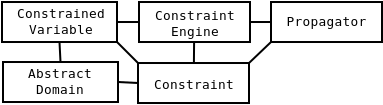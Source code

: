 <?xml version="1.0"?>
<dia:diagram xmlns:dia="http://www.lysator.liu.se/~alla/dia/">
  <dia:layer name="Background" visible="true">
    <dia:object type="Standard - Line" version="0" id="O0">
      <dia:attribute name="obj_pos">
        <dia:point val="13.775,10.05"/>
      </dia:attribute>
      <dia:attribute name="obj_bb">
        <dia:rectangle val="13.675,10;13.825,15.15"/>
      </dia:attribute>
      <dia:attribute name="conn_endpoints">
        <dia:point val="13.775,10.05"/>
        <dia:point val="13.725,15.1"/>
      </dia:attribute>
      <dia:attribute name="numcp">
        <dia:int val="1"/>
      </dia:attribute>
      <dia:connections>
        <dia:connection handle="0" to="O5" connection="1"/>
        <dia:connection handle="1" to="O7" connection="6"/>
      </dia:connections>
    </dia:object>
    <dia:object type="Standard - Line" version="0" id="O1">
      <dia:attribute name="obj_pos">
        <dia:point val="9.9,11.05"/>
      </dia:attribute>
      <dia:attribute name="obj_bb">
        <dia:rectangle val="9.85,11;11.05,11.1"/>
      </dia:attribute>
      <dia:attribute name="conn_endpoints">
        <dia:point val="9.9,11.05"/>
        <dia:point val="11,11.05"/>
      </dia:attribute>
      <dia:attribute name="numcp">
        <dia:int val="1"/>
      </dia:attribute>
      <dia:connections>
        <dia:connection handle="0" to="O9" connection="4"/>
        <dia:connection handle="1" to="O5" connection="3"/>
      </dia:connections>
    </dia:object>
    <dia:object type="Standard - Line" version="0" id="O2">
      <dia:attribute name="obj_pos">
        <dia:point val="16.55,11.05"/>
      </dia:attribute>
      <dia:attribute name="obj_bb">
        <dia:rectangle val="16.5,11;17.65,11.1"/>
      </dia:attribute>
      <dia:attribute name="conn_endpoints">
        <dia:point val="16.55,11.05"/>
        <dia:point val="17.6,11.05"/>
      </dia:attribute>
      <dia:attribute name="numcp">
        <dia:int val="1"/>
      </dia:attribute>
      <dia:connections>
        <dia:connection handle="0" to="O5" connection="4"/>
        <dia:connection handle="1" to="O3" connection="3"/>
      </dia:connections>
    </dia:object>
    <dia:group>
      <dia:object type="Standard - Box" version="0" id="O3">
        <dia:attribute name="obj_pos">
          <dia:point val="17.6,10.05"/>
        </dia:attribute>
        <dia:attribute name="obj_bb">
          <dia:rectangle val="17.55,10;23.2,12.1"/>
        </dia:attribute>
        <dia:attribute name="elem_corner">
          <dia:point val="17.6,10.05"/>
        </dia:attribute>
        <dia:attribute name="elem_width">
          <dia:real val="5.55"/>
        </dia:attribute>
        <dia:attribute name="elem_height">
          <dia:real val="2"/>
        </dia:attribute>
        <dia:attribute name="show_background">
          <dia:boolean val="true"/>
        </dia:attribute>
      </dia:object>
      <dia:object type="Standard - Text" version="0" id="O4">
        <dia:attribute name="obj_pos">
          <dia:point val="20.3,11.25"/>
        </dia:attribute>
        <dia:attribute name="obj_bb">
          <dia:rectangle val="17.776,10.655;22.824,11.455"/>
        </dia:attribute>
        <dia:attribute name="text">
          <dia:composite type="text">
            <dia:attribute name="string">
              <dia:string>#Propagator#</dia:string>
            </dia:attribute>
            <dia:attribute name="font">
              <dia:font name="Courier"/>
            </dia:attribute>
            <dia:attribute name="height">
              <dia:real val="0.8"/>
            </dia:attribute>
            <dia:attribute name="pos">
              <dia:point val="20.3,11.25"/>
            </dia:attribute>
            <dia:attribute name="color">
              <dia:color val="#000000"/>
            </dia:attribute>
            <dia:attribute name="alignment">
              <dia:enum val="1"/>
            </dia:attribute>
          </dia:composite>
        </dia:attribute>
      </dia:object>
    </dia:group>
    <dia:group>
      <dia:object type="Standard - Box" version="0" id="O5">
        <dia:attribute name="obj_pos">
          <dia:point val="11,10.05"/>
        </dia:attribute>
        <dia:attribute name="obj_bb">
          <dia:rectangle val="10.95,10;16.6,12.1"/>
        </dia:attribute>
        <dia:attribute name="elem_corner">
          <dia:point val="11,10.05"/>
        </dia:attribute>
        <dia:attribute name="elem_width">
          <dia:real val="5.55"/>
        </dia:attribute>
        <dia:attribute name="elem_height">
          <dia:real val="2"/>
        </dia:attribute>
        <dia:attribute name="show_background">
          <dia:boolean val="true"/>
        </dia:attribute>
      </dia:object>
      <dia:object type="Standard - Text" version="0" id="O6">
        <dia:attribute name="obj_pos">
          <dia:point val="13.8,10.95"/>
        </dia:attribute>
        <dia:attribute name="obj_bb">
          <dia:rectangle val="11.226,10.355;16.324,11.955"/>
        </dia:attribute>
        <dia:attribute name="text">
          <dia:composite type="text">
            <dia:attribute name="string">
              <dia:string>#Constraint
Engine#</dia:string>
            </dia:attribute>
            <dia:attribute name="font">
              <dia:font name="Courier"/>
            </dia:attribute>
            <dia:attribute name="height">
              <dia:real val="0.8"/>
            </dia:attribute>
            <dia:attribute name="pos">
              <dia:point val="13.8,10.95"/>
            </dia:attribute>
            <dia:attribute name="color">
              <dia:color val="#000000"/>
            </dia:attribute>
            <dia:attribute name="alignment">
              <dia:enum val="1"/>
            </dia:attribute>
          </dia:composite>
        </dia:attribute>
      </dia:object>
    </dia:group>
    <dia:group>
      <dia:object type="Standard - Box" version="0" id="O7">
        <dia:attribute name="obj_pos">
          <dia:point val="10.95,13.1"/>
        </dia:attribute>
        <dia:attribute name="obj_bb">
          <dia:rectangle val="10.9,13.05;16.55,15.15"/>
        </dia:attribute>
        <dia:attribute name="elem_corner">
          <dia:point val="10.95,13.1"/>
        </dia:attribute>
        <dia:attribute name="elem_width">
          <dia:real val="5.55"/>
        </dia:attribute>
        <dia:attribute name="elem_height">
          <dia:real val="2"/>
        </dia:attribute>
        <dia:attribute name="show_background">
          <dia:boolean val="true"/>
        </dia:attribute>
      </dia:object>
      <dia:object type="Standard - Text" version="0" id="O8">
        <dia:attribute name="obj_pos">
          <dia:point val="13.75,14.4"/>
        </dia:attribute>
        <dia:attribute name="obj_bb">
          <dia:rectangle val="11.226,13.805;16.274,14.605"/>
        </dia:attribute>
        <dia:attribute name="text">
          <dia:composite type="text">
            <dia:attribute name="string">
              <dia:string>#Constraint#</dia:string>
            </dia:attribute>
            <dia:attribute name="font">
              <dia:font name="Courier"/>
            </dia:attribute>
            <dia:attribute name="height">
              <dia:real val="0.8"/>
            </dia:attribute>
            <dia:attribute name="pos">
              <dia:point val="13.75,14.4"/>
            </dia:attribute>
            <dia:attribute name="color">
              <dia:color val="#000000"/>
            </dia:attribute>
            <dia:attribute name="alignment">
              <dia:enum val="1"/>
            </dia:attribute>
          </dia:composite>
        </dia:attribute>
      </dia:object>
    </dia:group>
    <dia:group>
      <dia:object type="Standard - Box" version="0" id="O9">
        <dia:attribute name="obj_pos">
          <dia:point val="4.15,10.05"/>
        </dia:attribute>
        <dia:attribute name="obj_bb">
          <dia:rectangle val="4.1,10;9.95,12.1"/>
        </dia:attribute>
        <dia:attribute name="elem_corner">
          <dia:point val="4.15,10.05"/>
        </dia:attribute>
        <dia:attribute name="elem_width">
          <dia:real val="5.75"/>
        </dia:attribute>
        <dia:attribute name="elem_height">
          <dia:real val="2"/>
        </dia:attribute>
        <dia:attribute name="show_background">
          <dia:boolean val="true"/>
        </dia:attribute>
      </dia:object>
      <dia:object type="Standard - Text" version="0" id="O10">
        <dia:attribute name="obj_pos">
          <dia:point val="7.1,10.85"/>
        </dia:attribute>
        <dia:attribute name="obj_bb">
          <dia:rectangle val="4.334,10.255;9.866,11.855"/>
        </dia:attribute>
        <dia:attribute name="text">
          <dia:composite type="text">
            <dia:attribute name="string">
              <dia:string>#Constrained
Variable#</dia:string>
            </dia:attribute>
            <dia:attribute name="font">
              <dia:font name="Courier"/>
            </dia:attribute>
            <dia:attribute name="height">
              <dia:real val="0.8"/>
            </dia:attribute>
            <dia:attribute name="pos">
              <dia:point val="7.1,10.85"/>
            </dia:attribute>
            <dia:attribute name="color">
              <dia:color val="#000000"/>
            </dia:attribute>
            <dia:attribute name="alignment">
              <dia:enum val="1"/>
            </dia:attribute>
          </dia:composite>
        </dia:attribute>
      </dia:object>
    </dia:group>
    <dia:object type="Standard - Line" version="0" id="O11">
      <dia:attribute name="obj_pos">
        <dia:point val="9.9,12.05"/>
      </dia:attribute>
      <dia:attribute name="obj_bb">
        <dia:rectangle val="9.865,12.015;10.985,13.135"/>
      </dia:attribute>
      <dia:attribute name="conn_endpoints">
        <dia:point val="9.9,12.05"/>
        <dia:point val="10.95,13.1"/>
      </dia:attribute>
      <dia:attribute name="numcp">
        <dia:int val="1"/>
      </dia:attribute>
      <dia:connections>
        <dia:connection handle="0" to="O9" connection="7"/>
        <dia:connection handle="1" to="O7" connection="0"/>
      </dia:connections>
    </dia:object>
    <dia:object type="Standard - Line" version="0" id="O12">
      <dia:attribute name="obj_pos">
        <dia:point val="16.5,13.1"/>
      </dia:attribute>
      <dia:attribute name="obj_bb">
        <dia:rectangle val="16.464,12.014;17.636,13.136"/>
      </dia:attribute>
      <dia:attribute name="conn_endpoints">
        <dia:point val="16.5,13.1"/>
        <dia:point val="17.6,12.05"/>
      </dia:attribute>
      <dia:attribute name="numcp">
        <dia:int val="1"/>
      </dia:attribute>
      <dia:connections>
        <dia:connection handle="0" to="O7" connection="2"/>
        <dia:connection handle="1" to="O3" connection="5"/>
      </dia:connections>
    </dia:object>
    <dia:group>
      <dia:object type="Standard - Box" version="0" id="O13">
        <dia:attribute name="obj_pos">
          <dia:point val="4.2,13.05"/>
        </dia:attribute>
        <dia:attribute name="obj_bb">
          <dia:rectangle val="4.15,13;10,15.1"/>
        </dia:attribute>
        <dia:attribute name="elem_corner">
          <dia:point val="4.2,13.05"/>
        </dia:attribute>
        <dia:attribute name="elem_width">
          <dia:real val="5.75"/>
        </dia:attribute>
        <dia:attribute name="elem_height">
          <dia:real val="2"/>
        </dia:attribute>
        <dia:attribute name="show_background">
          <dia:boolean val="true"/>
        </dia:attribute>
      </dia:object>
      <dia:object type="Standard - Text" version="0" id="O14">
        <dia:attribute name="obj_pos">
          <dia:point val="7.05,13.85"/>
        </dia:attribute>
        <dia:attribute name="obj_bb">
          <dia:rectangle val="5.011,13.255;9.089,14.855"/>
        </dia:attribute>
        <dia:attribute name="text">
          <dia:composite type="text">
            <dia:attribute name="string">
              <dia:string>#Abstract
Domain#</dia:string>
            </dia:attribute>
            <dia:attribute name="font">
              <dia:font name="Courier"/>
            </dia:attribute>
            <dia:attribute name="height">
              <dia:real val="0.8"/>
            </dia:attribute>
            <dia:attribute name="pos">
              <dia:point val="7.05,13.85"/>
            </dia:attribute>
            <dia:attribute name="color">
              <dia:color val="#000000"/>
            </dia:attribute>
            <dia:attribute name="alignment">
              <dia:enum val="1"/>
            </dia:attribute>
          </dia:composite>
        </dia:attribute>
      </dia:object>
    </dia:group>
    <dia:object type="Standard - Line" version="0" id="O15">
      <dia:attribute name="obj_pos">
        <dia:point val="7.025,12.05"/>
      </dia:attribute>
      <dia:attribute name="obj_bb">
        <dia:rectangle val="6.975,12.0;7.125,13.1"/>
      </dia:attribute>
      <dia:attribute name="conn_endpoints">
        <dia:point val="7.025,12.05"/>
        <dia:point val="7.075,13.05"/>
      </dia:attribute>
      <dia:attribute name="numcp">
        <dia:int val="1"/>
      </dia:attribute>
      <dia:connections>
        <dia:connection handle="0" to="O9" connection="6"/>
        <dia:connection handle="1" to="O13" connection="1"/>
      </dia:connections>
    </dia:object>
    <dia:object type="Standard - Line" version="0" id="O16">
      <dia:attribute name="obj_pos">
        <dia:point val="9.95,14.05"/>
      </dia:attribute>
      <dia:attribute name="obj_bb">
        <dia:rectangle val="9.9,14.0;11.0,14.15"/>
      </dia:attribute>
      <dia:attribute name="conn_endpoints">
        <dia:point val="9.95,14.05"/>
        <dia:point val="10.95,14.1"/>
      </dia:attribute>
      <dia:attribute name="numcp">
        <dia:int val="1"/>
      </dia:attribute>
      <dia:connections>
        <dia:connection handle="0" to="O13" connection="4"/>
        <dia:connection handle="1" to="O7" connection="3"/>
      </dia:connections>
    </dia:object>
  </dia:layer>
</dia:diagram>

